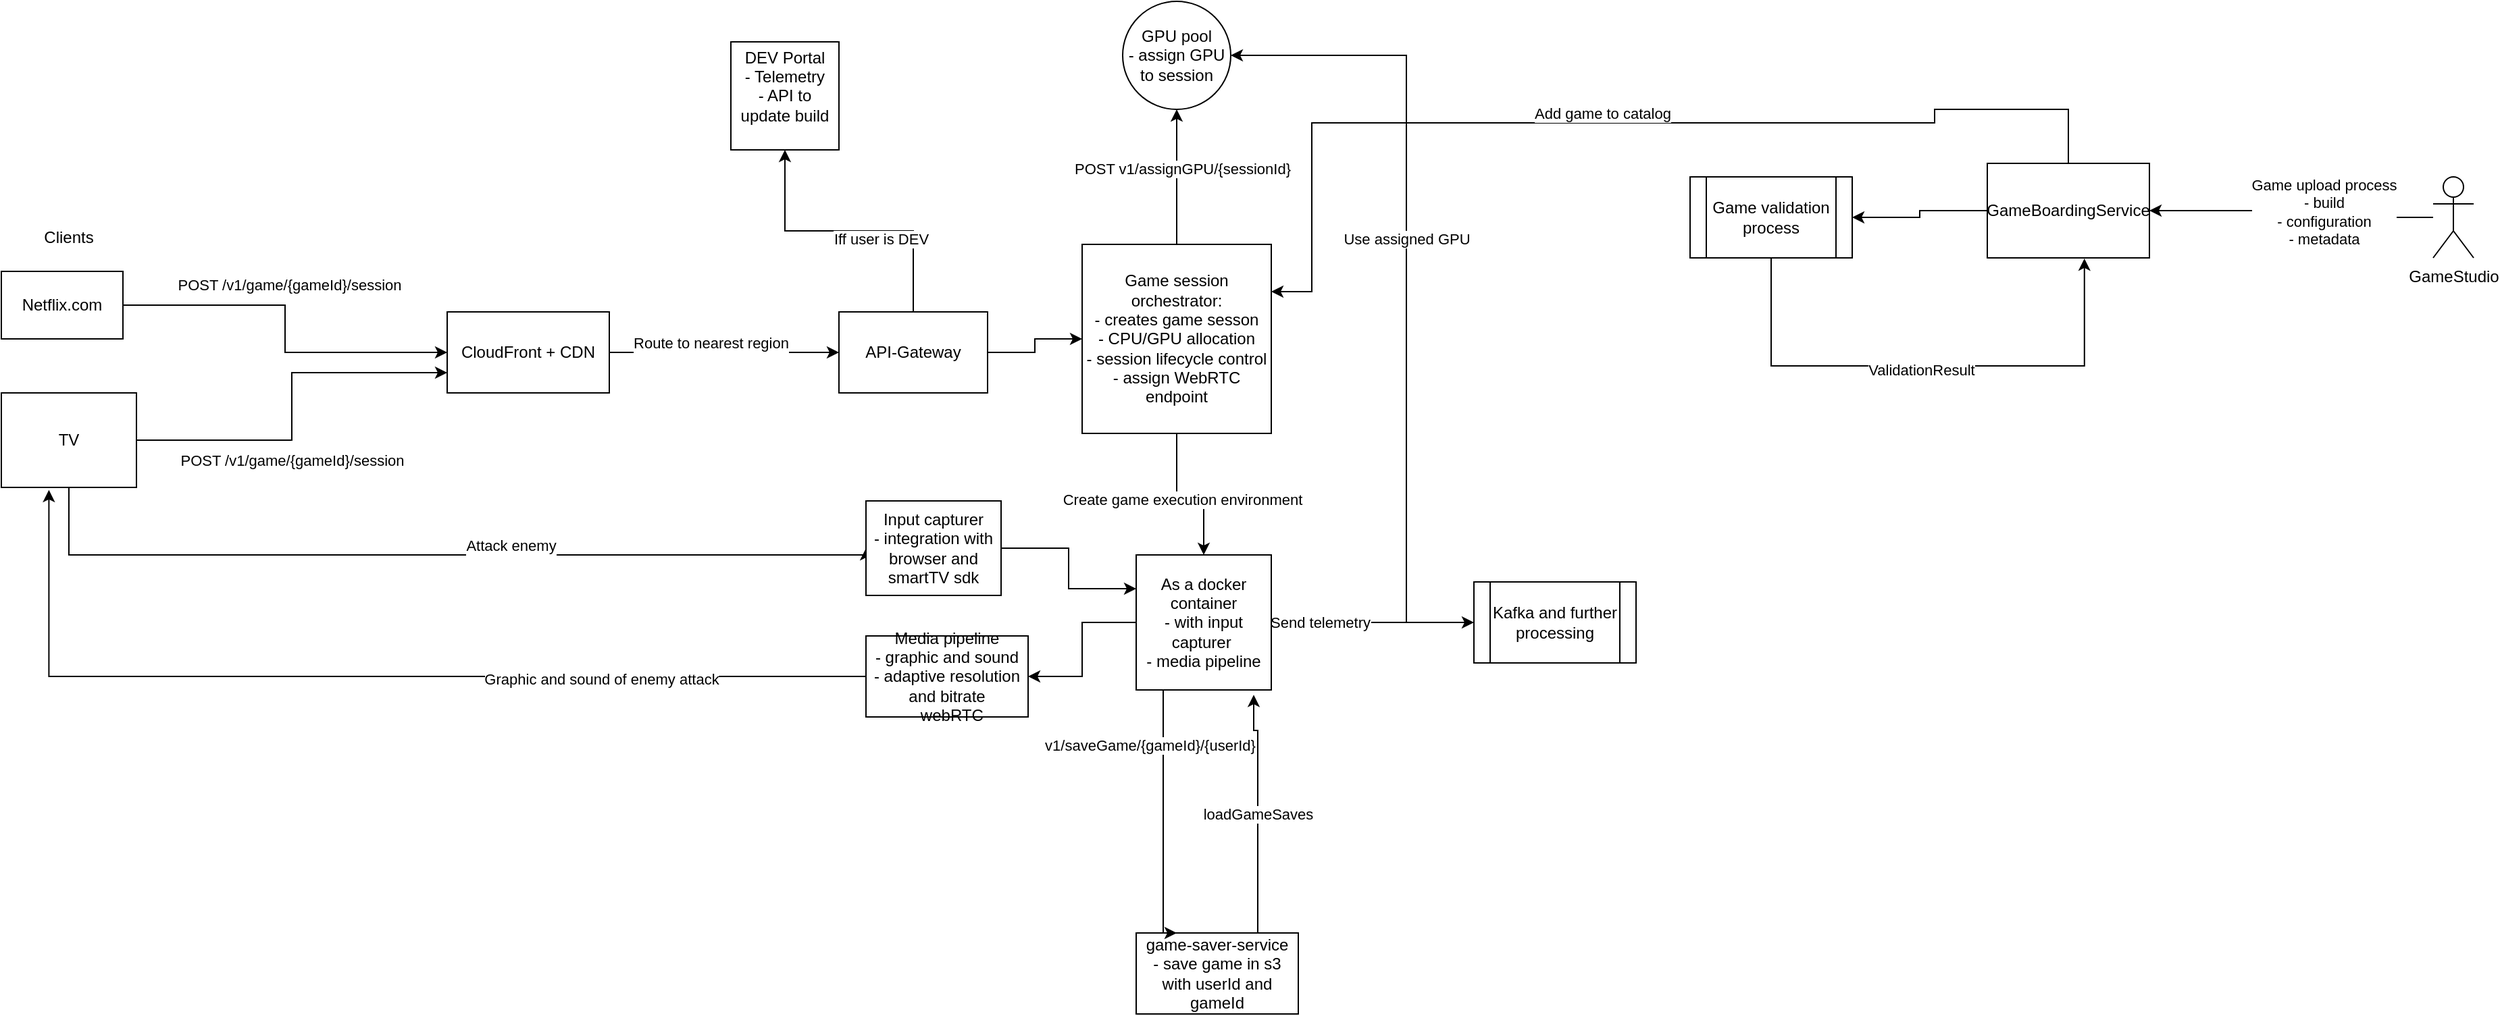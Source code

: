 <mxfile version="27.1.6">
  <diagram name="Strona-1" id="QfaWN1Rww1OvPWdVs5Kc">
    <mxGraphModel dx="946" dy="547" grid="1" gridSize="10" guides="1" tooltips="1" connect="1" arrows="1" fold="1" page="1" pageScale="1" pageWidth="2339" pageHeight="3300" math="0" shadow="0">
      <root>
        <mxCell id="0" />
        <mxCell id="1" parent="0" />
        <mxCell id="sTL4vqOEiGEFREoCvdAl-1" value="Clients" style="text;html=1;align=center;verticalAlign=middle;whiteSpace=wrap;rounded=0;" parent="1" vertex="1">
          <mxGeometry x="80" y="160" width="60" height="30" as="geometry" />
        </mxCell>
        <mxCell id="sTL4vqOEiGEFREoCvdAl-8" style="edgeStyle=orthogonalEdgeStyle;rounded=0;orthogonalLoop=1;jettySize=auto;html=1;" parent="1" source="sTL4vqOEiGEFREoCvdAl-2" target="sTL4vqOEiGEFREoCvdAl-6" edge="1">
          <mxGeometry relative="1" as="geometry" />
        </mxCell>
        <mxCell id="sTL4vqOEiGEFREoCvdAl-12" value="POST /v1/game/{gameId}/session" style="edgeLabel;html=1;align=center;verticalAlign=middle;resizable=0;points=[];" parent="sTL4vqOEiGEFREoCvdAl-8" vertex="1" connectable="0">
          <mxGeometry x="-0.48" y="1" relative="1" as="geometry">
            <mxPoint x="51" y="-14" as="offset" />
          </mxGeometry>
        </mxCell>
        <mxCell id="sTL4vqOEiGEFREoCvdAl-2" value="Netflix.com" style="rounded=0;whiteSpace=wrap;html=1;" parent="1" vertex="1">
          <mxGeometry x="60" y="200" width="90" height="50" as="geometry" />
        </mxCell>
        <mxCell id="sTL4vqOEiGEFREoCvdAl-9" style="edgeStyle=orthogonalEdgeStyle;rounded=0;orthogonalLoop=1;jettySize=auto;html=1;entryX=0;entryY=0.75;entryDx=0;entryDy=0;" parent="1" source="sTL4vqOEiGEFREoCvdAl-3" target="sTL4vqOEiGEFREoCvdAl-6" edge="1">
          <mxGeometry relative="1" as="geometry" />
        </mxCell>
        <mxCell id="sTL4vqOEiGEFREoCvdAl-13" value="POST /v1/game/{gameId}/session" style="edgeLabel;html=1;align=center;verticalAlign=middle;resizable=0;points=[];" parent="sTL4vqOEiGEFREoCvdAl-9" vertex="1" connectable="0">
          <mxGeometry x="-0.706" y="-1" relative="1" as="geometry">
            <mxPoint x="74" y="14" as="offset" />
          </mxGeometry>
        </mxCell>
        <mxCell id="sTL4vqOEiGEFREoCvdAl-23" style="edgeStyle=orthogonalEdgeStyle;rounded=0;orthogonalLoop=1;jettySize=auto;html=1;entryX=0;entryY=0.5;entryDx=0;entryDy=0;" parent="1" source="sTL4vqOEiGEFREoCvdAl-3" target="sTL4vqOEiGEFREoCvdAl-17" edge="1">
          <mxGeometry relative="1" as="geometry">
            <mxPoint x="150" y="460" as="targetPoint" />
            <Array as="points">
              <mxPoint x="110" y="410" />
              <mxPoint x="700" y="410" />
            </Array>
          </mxGeometry>
        </mxCell>
        <mxCell id="sTL4vqOEiGEFREoCvdAl-24" value="Attack enemy&lt;div&gt;&lt;br&gt;&lt;/div&gt;" style="edgeLabel;html=1;align=center;verticalAlign=middle;resizable=0;points=[];" parent="sTL4vqOEiGEFREoCvdAl-23" vertex="1" connectable="0">
          <mxGeometry x="0.191" y="5" relative="1" as="geometry">
            <mxPoint x="-7" y="5" as="offset" />
          </mxGeometry>
        </mxCell>
        <mxCell id="sTL4vqOEiGEFREoCvdAl-3" value="TV" style="rounded=0;whiteSpace=wrap;html=1;" parent="1" vertex="1">
          <mxGeometry x="60" y="290" width="100" height="70" as="geometry" />
        </mxCell>
        <mxCell id="sTL4vqOEiGEFREoCvdAl-15" style="edgeStyle=orthogonalEdgeStyle;rounded=0;orthogonalLoop=1;jettySize=auto;html=1;" parent="1" source="sTL4vqOEiGEFREoCvdAl-4" target="sTL4vqOEiGEFREoCvdAl-7" edge="1">
          <mxGeometry relative="1" as="geometry" />
        </mxCell>
        <mxCell id="sTL4vqOEiGEFREoCvdAl-16" value="Create game execution environment" style="edgeLabel;html=1;align=center;verticalAlign=middle;resizable=0;points=[];" parent="sTL4vqOEiGEFREoCvdAl-15" vertex="1" connectable="0">
          <mxGeometry x="-0.122" y="-4" relative="1" as="geometry">
            <mxPoint as="offset" />
          </mxGeometry>
        </mxCell>
        <mxCell id="sTL4vqOEiGEFREoCvdAl-30" style="edgeStyle=orthogonalEdgeStyle;rounded=0;orthogonalLoop=1;jettySize=auto;html=1;entryX=0.5;entryY=1;entryDx=0;entryDy=0;" parent="1" source="sTL4vqOEiGEFREoCvdAl-4" target="sTL4vqOEiGEFREoCvdAl-29" edge="1">
          <mxGeometry relative="1" as="geometry" />
        </mxCell>
        <mxCell id="sTL4vqOEiGEFREoCvdAl-33" value="POST v1/assignGPU/{sessionId}" style="edgeLabel;html=1;align=center;verticalAlign=middle;resizable=0;points=[];" parent="sTL4vqOEiGEFREoCvdAl-30" vertex="1" connectable="0">
          <mxGeometry x="0.115" y="-4" relative="1" as="geometry">
            <mxPoint as="offset" />
          </mxGeometry>
        </mxCell>
        <mxCell id="sTL4vqOEiGEFREoCvdAl-4" value="Game session orchestrator:&lt;div&gt;- creates game sesson&lt;/div&gt;&lt;div&gt;- CPU/GPU allocation&lt;/div&gt;&lt;div&gt;- session lifecycle control&lt;/div&gt;&lt;div&gt;- assign WebRTC endpoint&lt;/div&gt;" style="whiteSpace=wrap;html=1;aspect=fixed;" parent="1" vertex="1">
          <mxGeometry x="860" y="180" width="140" height="140" as="geometry" />
        </mxCell>
        <mxCell id="sTL4vqOEiGEFREoCvdAl-14" style="edgeStyle=orthogonalEdgeStyle;rounded=0;orthogonalLoop=1;jettySize=auto;html=1;entryX=0;entryY=0.5;entryDx=0;entryDy=0;" parent="1" source="sTL4vqOEiGEFREoCvdAl-5" target="sTL4vqOEiGEFREoCvdAl-4" edge="1">
          <mxGeometry relative="1" as="geometry" />
        </mxCell>
        <mxCell id="sTL4vqOEiGEFREoCvdAl-61" style="edgeStyle=orthogonalEdgeStyle;rounded=0;orthogonalLoop=1;jettySize=auto;html=1;" parent="1" source="sTL4vqOEiGEFREoCvdAl-5" target="sTL4vqOEiGEFREoCvdAl-62" edge="1">
          <mxGeometry relative="1" as="geometry">
            <mxPoint x="735" y="90" as="targetPoint" />
          </mxGeometry>
        </mxCell>
        <mxCell id="sTL4vqOEiGEFREoCvdAl-63" value="Iff user is DEV" style="edgeLabel;html=1;align=center;verticalAlign=middle;resizable=0;points=[];" parent="sTL4vqOEiGEFREoCvdAl-61" vertex="1" connectable="0">
          <mxGeometry x="-0.213" y="6" relative="1" as="geometry">
            <mxPoint as="offset" />
          </mxGeometry>
        </mxCell>
        <mxCell id="sTL4vqOEiGEFREoCvdAl-5" value="API-Gateway" style="rounded=0;whiteSpace=wrap;html=1;" parent="1" vertex="1">
          <mxGeometry x="680" y="230" width="110" height="60" as="geometry" />
        </mxCell>
        <mxCell id="sTL4vqOEiGEFREoCvdAl-10" style="edgeStyle=orthogonalEdgeStyle;rounded=0;orthogonalLoop=1;jettySize=auto;html=1;entryX=0;entryY=0.5;entryDx=0;entryDy=0;" parent="1" source="sTL4vqOEiGEFREoCvdAl-6" target="sTL4vqOEiGEFREoCvdAl-5" edge="1">
          <mxGeometry relative="1" as="geometry" />
        </mxCell>
        <mxCell id="sTL4vqOEiGEFREoCvdAl-11" value="Route to nearest region&lt;div&gt;&lt;br&gt;&lt;/div&gt;" style="edgeLabel;html=1;align=center;verticalAlign=middle;resizable=0;points=[];" parent="sTL4vqOEiGEFREoCvdAl-10" vertex="1" connectable="0">
          <mxGeometry x="-0.414" y="3" relative="1" as="geometry">
            <mxPoint x="25" y="3" as="offset" />
          </mxGeometry>
        </mxCell>
        <mxCell id="sTL4vqOEiGEFREoCvdAl-6" value="CloudFront + CDN" style="rounded=0;whiteSpace=wrap;html=1;" parent="1" vertex="1">
          <mxGeometry x="390" y="230" width="120" height="60" as="geometry" />
        </mxCell>
        <mxCell id="sTL4vqOEiGEFREoCvdAl-19" style="edgeStyle=orthogonalEdgeStyle;rounded=0;orthogonalLoop=1;jettySize=auto;html=1;entryX=1;entryY=0.5;entryDx=0;entryDy=0;" parent="1" source="sTL4vqOEiGEFREoCvdAl-7" target="sTL4vqOEiGEFREoCvdAl-18" edge="1">
          <mxGeometry relative="1" as="geometry" />
        </mxCell>
        <mxCell id="sTL4vqOEiGEFREoCvdAl-37" style="edgeStyle=orthogonalEdgeStyle;rounded=0;orthogonalLoop=1;jettySize=auto;html=1;entryX=1;entryY=0.5;entryDx=0;entryDy=0;" parent="1" source="sTL4vqOEiGEFREoCvdAl-7" target="sTL4vqOEiGEFREoCvdAl-29" edge="1">
          <mxGeometry relative="1" as="geometry">
            <Array as="points">
              <mxPoint x="1100" y="460" />
              <mxPoint x="1100" y="40" />
            </Array>
          </mxGeometry>
        </mxCell>
        <mxCell id="sTL4vqOEiGEFREoCvdAl-38" value="Use assigned GPU" style="edgeLabel;html=1;align=center;verticalAlign=middle;resizable=0;points=[];" parent="sTL4vqOEiGEFREoCvdAl-37" vertex="1" connectable="0">
          <mxGeometry x="0.178" relative="1" as="geometry">
            <mxPoint y="-1" as="offset" />
          </mxGeometry>
        </mxCell>
        <mxCell id="sTL4vqOEiGEFREoCvdAl-64" style="edgeStyle=orthogonalEdgeStyle;rounded=0;orthogonalLoop=1;jettySize=auto;html=1;" parent="1" source="sTL4vqOEiGEFREoCvdAl-7" target="sTL4vqOEiGEFREoCvdAl-65" edge="1">
          <mxGeometry relative="1" as="geometry">
            <mxPoint x="1210" y="460" as="targetPoint" />
          </mxGeometry>
        </mxCell>
        <mxCell id="sTL4vqOEiGEFREoCvdAl-66" value="Send telemetry" style="edgeLabel;html=1;align=center;verticalAlign=middle;resizable=0;points=[];" parent="sTL4vqOEiGEFREoCvdAl-64" vertex="1" connectable="0">
          <mxGeometry x="-0.518" relative="1" as="geometry">
            <mxPoint as="offset" />
          </mxGeometry>
        </mxCell>
        <mxCell id="sTL4vqOEiGEFREoCvdAl-7" value="As a docker container&lt;div&gt;- with input capturer&amp;nbsp;&lt;/div&gt;&lt;div&gt;- media pipeline&lt;/div&gt;" style="whiteSpace=wrap;html=1;aspect=fixed;" parent="1" vertex="1">
          <mxGeometry x="900" y="410" width="100" height="100" as="geometry" />
        </mxCell>
        <mxCell id="sTL4vqOEiGEFREoCvdAl-22" style="edgeStyle=orthogonalEdgeStyle;rounded=0;orthogonalLoop=1;jettySize=auto;html=1;entryX=0;entryY=0.25;entryDx=0;entryDy=0;" parent="1" source="sTL4vqOEiGEFREoCvdAl-17" target="sTL4vqOEiGEFREoCvdAl-7" edge="1">
          <mxGeometry relative="1" as="geometry" />
        </mxCell>
        <mxCell id="sTL4vqOEiGEFREoCvdAl-17" value="Input capturer&lt;div&gt;- integration with browser and smartTV sdk&lt;/div&gt;" style="rounded=0;whiteSpace=wrap;html=1;" parent="1" vertex="1">
          <mxGeometry x="700" y="370" width="100" height="70" as="geometry" />
        </mxCell>
        <mxCell id="sTL4vqOEiGEFREoCvdAl-18" value="Media pipeline&lt;div&gt;- graphic and sound&lt;/div&gt;&lt;div&gt;- adaptive resolution and bitrate&lt;/div&gt;&lt;div&gt;- webRTC&lt;/div&gt;" style="rounded=0;whiteSpace=wrap;html=1;" parent="1" vertex="1">
          <mxGeometry x="700" y="470" width="120" height="60" as="geometry" />
        </mxCell>
        <mxCell id="sTL4vqOEiGEFREoCvdAl-25" style="edgeStyle=orthogonalEdgeStyle;rounded=0;orthogonalLoop=1;jettySize=auto;html=1;entryX=0.352;entryY=1.027;entryDx=0;entryDy=0;entryPerimeter=0;" parent="1" source="sTL4vqOEiGEFREoCvdAl-18" target="sTL4vqOEiGEFREoCvdAl-3" edge="1">
          <mxGeometry relative="1" as="geometry" />
        </mxCell>
        <mxCell id="sTL4vqOEiGEFREoCvdAl-26" value="Graphic and sound of enemy attack" style="edgeLabel;html=1;align=center;verticalAlign=middle;resizable=0;points=[];" parent="sTL4vqOEiGEFREoCvdAl-25" vertex="1" connectable="0">
          <mxGeometry x="-0.471" y="2" relative="1" as="geometry">
            <mxPoint as="offset" />
          </mxGeometry>
        </mxCell>
        <mxCell id="sTL4vqOEiGEFREoCvdAl-29" value="GPU pool&lt;div&gt;- assign GPU to session&lt;/div&gt;" style="ellipse;whiteSpace=wrap;html=1;aspect=fixed;" parent="1" vertex="1">
          <mxGeometry x="890" width="80" height="80" as="geometry" />
        </mxCell>
        <mxCell id="sTL4vqOEiGEFREoCvdAl-42" style="edgeStyle=orthogonalEdgeStyle;rounded=0;orthogonalLoop=1;jettySize=auto;html=1;exitX=0.25;exitY=1;exitDx=0;exitDy=0;entryX=0.87;entryY=1.036;entryDx=0;entryDy=0;entryPerimeter=0;" parent="1" source="sTL4vqOEiGEFREoCvdAl-39" target="sTL4vqOEiGEFREoCvdAl-7" edge="1">
          <mxGeometry relative="1" as="geometry">
            <mxPoint x="1000" y="670.0" as="targetPoint" />
            <Array as="points">
              <mxPoint x="990" y="540" />
              <mxPoint x="987" y="540" />
            </Array>
          </mxGeometry>
        </mxCell>
        <mxCell id="sTL4vqOEiGEFREoCvdAl-43" value="loadGameSaves" style="edgeLabel;html=1;align=center;verticalAlign=middle;resizable=0;points=[];" parent="sTL4vqOEiGEFREoCvdAl-42" vertex="1" connectable="0">
          <mxGeometry x="-0.018" relative="1" as="geometry">
            <mxPoint as="offset" />
          </mxGeometry>
        </mxCell>
        <mxCell id="sTL4vqOEiGEFREoCvdAl-39" value="game-saver-service&lt;div&gt;- save game in s3 with userId and gameId&lt;/div&gt;" style="rounded=0;whiteSpace=wrap;html=1;direction=west;" parent="1" vertex="1">
          <mxGeometry x="900" y="690" width="120" height="60" as="geometry" />
        </mxCell>
        <mxCell id="sTL4vqOEiGEFREoCvdAl-40" style="edgeStyle=orthogonalEdgeStyle;rounded=0;orthogonalLoop=1;jettySize=auto;html=1;entryX=0.75;entryY=1;entryDx=0;entryDy=0;" parent="1" target="sTL4vqOEiGEFREoCvdAl-39" edge="1">
          <mxGeometry relative="1" as="geometry">
            <mxPoint x="899.999" y="510" as="sourcePoint" />
            <mxPoint x="919" y="680" as="targetPoint" />
            <Array as="points">
              <mxPoint x="920" y="510" />
              <mxPoint x="920" y="690" />
            </Array>
          </mxGeometry>
        </mxCell>
        <mxCell id="sTL4vqOEiGEFREoCvdAl-41" value="v1/saveGame/{gameId}/{userId}" style="edgeLabel;html=1;align=center;verticalAlign=middle;resizable=0;points=[];" parent="sTL4vqOEiGEFREoCvdAl-40" vertex="1" connectable="0">
          <mxGeometry x="-0.032" y="2" relative="1" as="geometry">
            <mxPoint x="-12" y="-41" as="offset" />
          </mxGeometry>
        </mxCell>
        <mxCell id="sTL4vqOEiGEFREoCvdAl-47" style="edgeStyle=orthogonalEdgeStyle;rounded=0;orthogonalLoop=1;jettySize=auto;html=1;entryX=1;entryY=0.5;entryDx=0;entryDy=0;" parent="1" source="sTL4vqOEiGEFREoCvdAl-45" target="sTL4vqOEiGEFREoCvdAl-46" edge="1">
          <mxGeometry relative="1" as="geometry" />
        </mxCell>
        <mxCell id="sTL4vqOEiGEFREoCvdAl-48" value="Game upload process&lt;div&gt;- build&lt;/div&gt;&lt;div&gt;- configuration&lt;/div&gt;&lt;div&gt;- metadata&lt;/div&gt;" style="edgeLabel;html=1;align=center;verticalAlign=middle;resizable=0;points=[];" parent="sTL4vqOEiGEFREoCvdAl-47" vertex="1" connectable="0">
          <mxGeometry x="-0.242" y="-4" relative="1" as="geometry">
            <mxPoint as="offset" />
          </mxGeometry>
        </mxCell>
        <mxCell id="sTL4vqOEiGEFREoCvdAl-45" value="GameStudio" style="shape=umlActor;verticalLabelPosition=bottom;verticalAlign=top;html=1;outlineConnect=0;" parent="1" vertex="1">
          <mxGeometry x="1860" y="130" width="30" height="60" as="geometry" />
        </mxCell>
        <mxCell id="sTL4vqOEiGEFREoCvdAl-50" style="edgeStyle=orthogonalEdgeStyle;rounded=0;orthogonalLoop=1;jettySize=auto;html=1;exitX=0;exitY=0.5;exitDx=0;exitDy=0;entryX=1;entryY=0.5;entryDx=0;entryDy=0;" parent="1" source="sTL4vqOEiGEFREoCvdAl-46" target="sTL4vqOEiGEFREoCvdAl-49" edge="1">
          <mxGeometry relative="1" as="geometry" />
        </mxCell>
        <mxCell id="sTL4vqOEiGEFREoCvdAl-59" style="edgeStyle=orthogonalEdgeStyle;rounded=0;orthogonalLoop=1;jettySize=auto;html=1;entryX=1;entryY=0.25;entryDx=0;entryDy=0;" parent="1" source="sTL4vqOEiGEFREoCvdAl-46" target="sTL4vqOEiGEFREoCvdAl-4" edge="1">
          <mxGeometry relative="1" as="geometry">
            <mxPoint x="1490" y="20" as="targetPoint" />
            <Array as="points">
              <mxPoint x="1590" y="80" />
              <mxPoint x="1491" y="80" />
              <mxPoint x="1491" y="90" />
              <mxPoint x="1030" y="90" />
              <mxPoint x="1030" y="215" />
            </Array>
          </mxGeometry>
        </mxCell>
        <mxCell id="sTL4vqOEiGEFREoCvdAl-60" value="Add game to catalog" style="edgeLabel;html=1;align=center;verticalAlign=middle;resizable=0;points=[];" parent="sTL4vqOEiGEFREoCvdAl-59" vertex="1" connectable="0">
          <mxGeometry x="0.033" y="-7" relative="1" as="geometry">
            <mxPoint as="offset" />
          </mxGeometry>
        </mxCell>
        <mxCell id="sTL4vqOEiGEFREoCvdAl-46" value="GameBoardingService" style="rounded=0;whiteSpace=wrap;html=1;" parent="1" vertex="1">
          <mxGeometry x="1530" y="120" width="120" height="70" as="geometry" />
        </mxCell>
        <mxCell id="sTL4vqOEiGEFREoCvdAl-53" style="edgeStyle=orthogonalEdgeStyle;rounded=0;orthogonalLoop=1;jettySize=auto;html=1;entryX=0.599;entryY=1.007;entryDx=0;entryDy=0;entryPerimeter=0;" parent="1" source="sTL4vqOEiGEFREoCvdAl-49" target="sTL4vqOEiGEFREoCvdAl-46" edge="1">
          <mxGeometry relative="1" as="geometry">
            <mxPoint x="1500" y="310" as="targetPoint" />
            <Array as="points">
              <mxPoint x="1370" y="270" />
              <mxPoint x="1602" y="270" />
            </Array>
          </mxGeometry>
        </mxCell>
        <mxCell id="sTL4vqOEiGEFREoCvdAl-54" value="ValidationResult" style="edgeLabel;html=1;align=center;verticalAlign=middle;resizable=0;points=[];" parent="sTL4vqOEiGEFREoCvdAl-53" vertex="1" connectable="0">
          <mxGeometry x="-0.027" y="-3" relative="1" as="geometry">
            <mxPoint as="offset" />
          </mxGeometry>
        </mxCell>
        <mxCell id="sTL4vqOEiGEFREoCvdAl-49" value="Game validation process" style="shape=process;whiteSpace=wrap;html=1;backgroundOutline=1;" parent="1" vertex="1">
          <mxGeometry x="1310" y="130" width="120" height="60" as="geometry" />
        </mxCell>
        <mxCell id="sTL4vqOEiGEFREoCvdAl-62" value="&lt;div&gt;DEV Portal&lt;/div&gt;- Telemetry&lt;div&gt;- API to update build&lt;/div&gt;&lt;div&gt;&lt;br&gt;&lt;/div&gt;" style="whiteSpace=wrap;html=1;aspect=fixed;" parent="1" vertex="1">
          <mxGeometry x="600" y="30" width="80" height="80" as="geometry" />
        </mxCell>
        <mxCell id="sTL4vqOEiGEFREoCvdAl-65" value="Kafka and further processing" style="shape=process;whiteSpace=wrap;html=1;backgroundOutline=1;" parent="1" vertex="1">
          <mxGeometry x="1150" y="430" width="120" height="60" as="geometry" />
        </mxCell>
      </root>
    </mxGraphModel>
  </diagram>
</mxfile>
